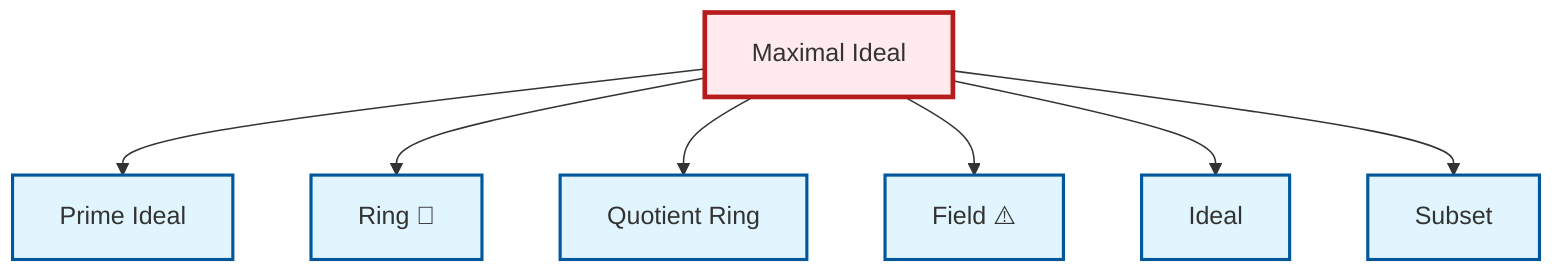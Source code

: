 graph TD
    classDef definition fill:#e1f5fe,stroke:#01579b,stroke-width:2px
    classDef theorem fill:#f3e5f5,stroke:#4a148c,stroke-width:2px
    classDef axiom fill:#fff3e0,stroke:#e65100,stroke-width:2px
    classDef example fill:#e8f5e9,stroke:#1b5e20,stroke-width:2px
    classDef current fill:#ffebee,stroke:#b71c1c,stroke-width:3px
    def-prime-ideal["Prime Ideal"]:::definition
    def-subset["Subset"]:::definition
    def-ideal["Ideal"]:::definition
    def-ring["Ring 📝"]:::definition
    def-field["Field ⚠️"]:::definition
    def-quotient-ring["Quotient Ring"]:::definition
    def-maximal-ideal["Maximal Ideal"]:::definition
    def-maximal-ideal --> def-prime-ideal
    def-maximal-ideal --> def-ring
    def-maximal-ideal --> def-quotient-ring
    def-maximal-ideal --> def-field
    def-maximal-ideal --> def-ideal
    def-maximal-ideal --> def-subset
    class def-maximal-ideal current